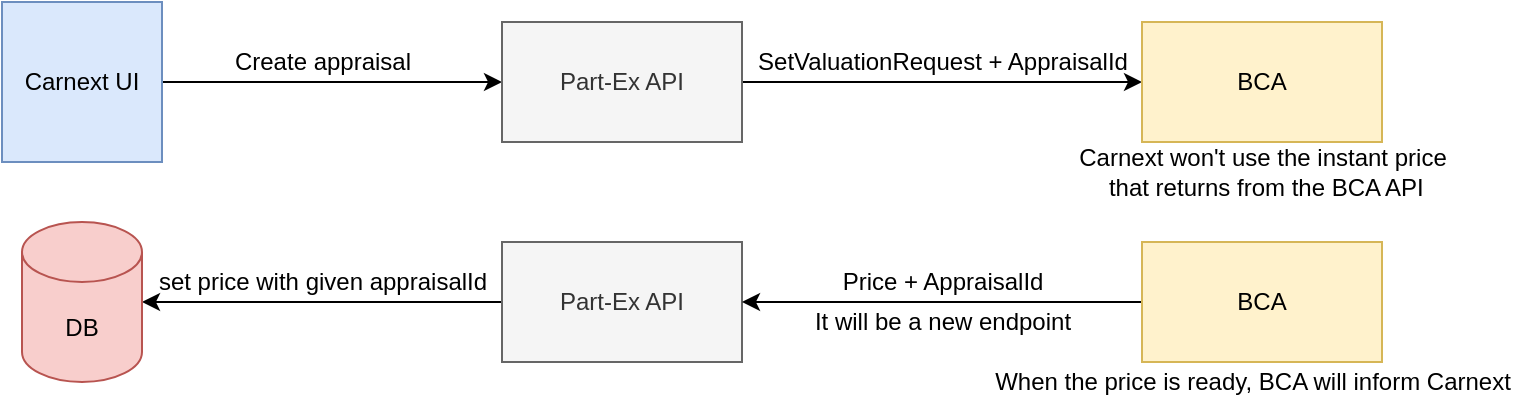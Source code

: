 <mxfile version="17.0.0" type="github">
  <diagram id="qwIO0Igh3g6Gr3oWDybw" name="Page-1">
    <mxGraphModel dx="1186" dy="719" grid="1" gridSize="10" guides="1" tooltips="1" connect="1" arrows="1" fold="1" page="1" pageScale="1" pageWidth="827" pageHeight="1169" math="0" shadow="0">
      <root>
        <mxCell id="0" />
        <mxCell id="1" parent="0" />
        <mxCell id="eNFMfNxixenZe0FXMCqq-3" value="" style="edgeStyle=orthogonalEdgeStyle;rounded=0;orthogonalLoop=1;jettySize=auto;html=1;" parent="1" source="eNFMfNxixenZe0FXMCqq-1" target="eNFMfNxixenZe0FXMCqq-2" edge="1">
          <mxGeometry relative="1" as="geometry" />
        </mxCell>
        <mxCell id="eNFMfNxixenZe0FXMCqq-1" value="Carnext UI" style="whiteSpace=wrap;html=1;aspect=fixed;fillColor=#dae8fc;strokeColor=#6c8ebf;" parent="1" vertex="1">
          <mxGeometry x="60" y="130" width="80" height="80" as="geometry" />
        </mxCell>
        <mxCell id="eNFMfNxixenZe0FXMCqq-6" value="" style="edgeStyle=orthogonalEdgeStyle;rounded=0;orthogonalLoop=1;jettySize=auto;html=1;" parent="1" source="eNFMfNxixenZe0FXMCqq-2" target="eNFMfNxixenZe0FXMCqq-5" edge="1">
          <mxGeometry relative="1" as="geometry" />
        </mxCell>
        <mxCell id="eNFMfNxixenZe0FXMCqq-2" value="Part-Ex API" style="rounded=0;whiteSpace=wrap;html=1;fillColor=#f5f5f5;fontColor=#333333;strokeColor=#666666;" parent="1" vertex="1">
          <mxGeometry x="310" y="140" width="120" height="60" as="geometry" />
        </mxCell>
        <mxCell id="eNFMfNxixenZe0FXMCqq-4" value="Create appraisal" style="text;html=1;align=center;verticalAlign=middle;resizable=0;points=[];autosize=1;strokeColor=none;fillColor=none;" parent="1" vertex="1">
          <mxGeometry x="170" y="150" width="100" height="20" as="geometry" />
        </mxCell>
        <mxCell id="eNFMfNxixenZe0FXMCqq-5" value="BCA" style="rounded=0;whiteSpace=wrap;html=1;fillColor=#fff2cc;strokeColor=#d6b656;" parent="1" vertex="1">
          <mxGeometry x="630" y="140" width="120" height="60" as="geometry" />
        </mxCell>
        <mxCell id="eNFMfNxixenZe0FXMCqq-7" value="SetValuationRequest + AppraisalId" style="text;html=1;align=center;verticalAlign=middle;resizable=0;points=[];autosize=1;strokeColor=none;fillColor=none;" parent="1" vertex="1">
          <mxGeometry x="430" y="150" width="200" height="20" as="geometry" />
        </mxCell>
        <mxCell id="eNFMfNxixenZe0FXMCqq-15" style="edgeStyle=orthogonalEdgeStyle;rounded=0;orthogonalLoop=1;jettySize=auto;html=1;entryX=1;entryY=0.5;entryDx=0;entryDy=0;entryPerimeter=0;" parent="1" source="eNFMfNxixenZe0FXMCqq-9" target="eNFMfNxixenZe0FXMCqq-14" edge="1">
          <mxGeometry relative="1" as="geometry" />
        </mxCell>
        <mxCell id="eNFMfNxixenZe0FXMCqq-9" value="Part-Ex API" style="rounded=0;whiteSpace=wrap;html=1;fillColor=#f5f5f5;fontColor=#333333;strokeColor=#666666;" parent="1" vertex="1">
          <mxGeometry x="310" y="250" width="120" height="60" as="geometry" />
        </mxCell>
        <mxCell id="eNFMfNxixenZe0FXMCqq-12" style="edgeStyle=orthogonalEdgeStyle;rounded=0;orthogonalLoop=1;jettySize=auto;html=1;entryX=1;entryY=0.5;entryDx=0;entryDy=0;" parent="1" source="eNFMfNxixenZe0FXMCqq-11" target="eNFMfNxixenZe0FXMCqq-9" edge="1">
          <mxGeometry relative="1" as="geometry" />
        </mxCell>
        <mxCell id="eNFMfNxixenZe0FXMCqq-11" value="BCA" style="rounded=0;whiteSpace=wrap;html=1;fillColor=#fff2cc;strokeColor=#d6b656;" parent="1" vertex="1">
          <mxGeometry x="630" y="250" width="120" height="60" as="geometry" />
        </mxCell>
        <mxCell id="eNFMfNxixenZe0FXMCqq-13" value="Price + AppraisalId" style="text;html=1;align=center;verticalAlign=middle;resizable=0;points=[];autosize=1;strokeColor=none;fillColor=none;" parent="1" vertex="1">
          <mxGeometry x="470" y="260" width="120" height="20" as="geometry" />
        </mxCell>
        <mxCell id="eNFMfNxixenZe0FXMCqq-14" value="DB" style="shape=cylinder3;whiteSpace=wrap;html=1;boundedLbl=1;backgroundOutline=1;size=15;fillColor=#f8cecc;strokeColor=#b85450;" parent="1" vertex="1">
          <mxGeometry x="70" y="240" width="60" height="80" as="geometry" />
        </mxCell>
        <mxCell id="eNFMfNxixenZe0FXMCqq-16" value="set price with given appraisalId" style="text;html=1;align=center;verticalAlign=middle;resizable=0;points=[];autosize=1;strokeColor=none;fillColor=none;" parent="1" vertex="1">
          <mxGeometry x="130" y="260" width="180" height="20" as="geometry" />
        </mxCell>
        <mxCell id="eNFMfNxixenZe0FXMCqq-19" value="When the price is ready, BCA will inform Carnext" style="text;html=1;align=center;verticalAlign=middle;resizable=0;points=[];autosize=1;strokeColor=none;fillColor=none;" parent="1" vertex="1">
          <mxGeometry x="550" y="310" width="270" height="20" as="geometry" />
        </mxCell>
        <mxCell id="eNFMfNxixenZe0FXMCqq-21" value="Carnext won&#39;t use the instant price&lt;br&gt;&amp;nbsp;that returns from the BCA API" style="text;html=1;align=center;verticalAlign=middle;resizable=0;points=[];autosize=1;strokeColor=none;fillColor=none;" parent="1" vertex="1">
          <mxGeometry x="590" y="200" width="200" height="30" as="geometry" />
        </mxCell>
        <mxCell id="i3FCQNPJVIs9E5yVUdUv-1" value="It will be a new endpoint" style="text;html=1;align=center;verticalAlign=middle;resizable=0;points=[];autosize=1;strokeColor=none;fillColor=none;" vertex="1" parent="1">
          <mxGeometry x="460" y="280" width="140" height="20" as="geometry" />
        </mxCell>
      </root>
    </mxGraphModel>
  </diagram>
</mxfile>
